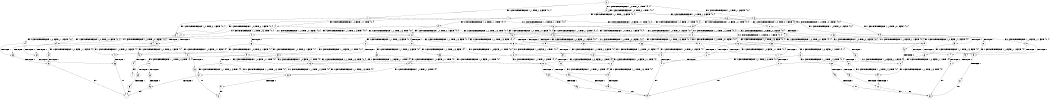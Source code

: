 digraph BCG {
size = "7, 10.5";
center = TRUE;
node [shape = circle];
0 [peripheries = 2];
0 -> 1 [label = "EX !0 !ATOMIC_EXCH_BRANCH (1, +1, TRUE, +1, 3, FALSE) !{0, 1}"];
0 -> 2 [label = "EX !1 !ATOMIC_EXCH_BRANCH (1, +0, TRUE, +0, 1, TRUE) !{0, 1}"];
0 -> 3 [label = "EX !0 !ATOMIC_EXCH_BRANCH (1, +1, TRUE, +1, 3, FALSE) !{0, 1}"];
1 -> 4 [label = "EX !0 !ATOMIC_EXCH_BRANCH (1, +0, FALSE, +1, 1, TRUE) !{0, 1}"];
1 -> 5 [label = "EX !1 !ATOMIC_EXCH_BRANCH (1, +0, TRUE, +0, 1, FALSE) !{0, 1}"];
1 -> 6 [label = "EX !0 !ATOMIC_EXCH_BRANCH (1, +0, FALSE, +1, 1, TRUE) !{0, 1}"];
2 -> 2 [label = "EX !1 !ATOMIC_EXCH_BRANCH (1, +0, TRUE, +0, 1, TRUE) !{0, 1}"];
2 -> 7 [label = "EX !0 !ATOMIC_EXCH_BRANCH (1, +1, TRUE, +1, 3, FALSE) !{0, 1}"];
2 -> 8 [label = "EX !0 !ATOMIC_EXCH_BRANCH (1, +1, TRUE, +1, 3, FALSE) !{0, 1}"];
3 -> 9 [label = "EX !1 !ATOMIC_EXCH_BRANCH (1, +0, TRUE, +0, 1, FALSE) !{0, 1}"];
3 -> 6 [label = "EX !0 !ATOMIC_EXCH_BRANCH (1, +0, FALSE, +1, 1, TRUE) !{0, 1}"];
3 -> 10 [label = "EX !1 !ATOMIC_EXCH_BRANCH (1, +0, TRUE, +0, 1, FALSE) !{0, 1}"];
4 -> 11 [label = "EX !0 !ATOMIC_EXCH_BRANCH (1, +1, TRUE, +1, 3, TRUE) !{0, 1}"];
4 -> 12 [label = "EX !1 !ATOMIC_EXCH_BRANCH (1, +0, TRUE, +0, 1, FALSE) !{0, 1}"];
4 -> 13 [label = "EX !0 !ATOMIC_EXCH_BRANCH (1, +1, TRUE, +1, 3, TRUE) !{0, 1}"];
5 -> 14 [label = "EX !0 !ATOMIC_EXCH_BRANCH (1, +0, FALSE, +1, 1, FALSE) !{0, 1}"];
5 -> 15 [label = "TERMINATE !1"];
5 -> 16 [label = "EX !0 !ATOMIC_EXCH_BRANCH (1, +0, FALSE, +1, 1, FALSE) !{0, 1}"];
6 -> 17 [label = "EX !1 !ATOMIC_EXCH_BRANCH (1, +0, TRUE, +0, 1, FALSE) !{0, 1}"];
6 -> 13 [label = "EX !0 !ATOMIC_EXCH_BRANCH (1, +1, TRUE, +1, 3, TRUE) !{0, 1}"];
6 -> 18 [label = "EX !1 !ATOMIC_EXCH_BRANCH (1, +0, TRUE, +0, 1, FALSE) !{0, 1}"];
7 -> 19 [label = "EX !0 !ATOMIC_EXCH_BRANCH (1, +0, FALSE, +1, 1, TRUE) !{0, 1}"];
7 -> 5 [label = "EX !1 !ATOMIC_EXCH_BRANCH (1, +0, TRUE, +0, 1, FALSE) !{0, 1}"];
7 -> 20 [label = "EX !0 !ATOMIC_EXCH_BRANCH (1, +0, FALSE, +1, 1, TRUE) !{0, 1}"];
8 -> 9 [label = "EX !1 !ATOMIC_EXCH_BRANCH (1, +0, TRUE, +0, 1, FALSE) !{0, 1}"];
8 -> 20 [label = "EX !0 !ATOMIC_EXCH_BRANCH (1, +0, FALSE, +1, 1, TRUE) !{0, 1}"];
8 -> 10 [label = "EX !1 !ATOMIC_EXCH_BRANCH (1, +0, TRUE, +0, 1, FALSE) !{0, 1}"];
9 -> 21 [label = "EX !0 !ATOMIC_EXCH_BRANCH (1, +0, FALSE, +1, 1, FALSE) !{0, 1}"];
9 -> 22 [label = "TERMINATE !1"];
9 -> 16 [label = "EX !0 !ATOMIC_EXCH_BRANCH (1, +0, FALSE, +1, 1, FALSE) !{0, 1}"];
10 -> 16 [label = "EX !0 !ATOMIC_EXCH_BRANCH (1, +0, FALSE, +1, 1, FALSE) !{0, 1}"];
10 -> 23 [label = "TERMINATE !1"];
11 -> 24 [label = "EX !1 !ATOMIC_EXCH_BRANCH (1, +0, TRUE, +0, 1, FALSE) !{0, 1}"];
11 -> 25 [label = "TERMINATE !0"];
12 -> 26 [label = "EX !0 !ATOMIC_EXCH_BRANCH (1, +1, TRUE, +1, 3, FALSE) !{0, 1}"];
12 -> 27 [label = "TERMINATE !1"];
12 -> 28 [label = "EX !0 !ATOMIC_EXCH_BRANCH (1, +1, TRUE, +1, 3, FALSE) !{0, 1}"];
13 -> 29 [label = "EX !1 !ATOMIC_EXCH_BRANCH (1, +0, TRUE, +0, 1, FALSE) !{0, 1}"];
13 -> 30 [label = "EX !1 !ATOMIC_EXCH_BRANCH (1, +0, TRUE, +0, 1, FALSE) !{0, 1}"];
13 -> 31 [label = "TERMINATE !0"];
14 -> 32 [label = "TERMINATE !0"];
14 -> 33 [label = "TERMINATE !1"];
15 -> 34 [label = "EX !0 !ATOMIC_EXCH_BRANCH (1, +0, FALSE, +1, 1, FALSE) !{0}"];
15 -> 35 [label = "EX !0 !ATOMIC_EXCH_BRANCH (1, +0, FALSE, +1, 1, FALSE) !{0}"];
16 -> 36 [label = "TERMINATE !0"];
16 -> 37 [label = "TERMINATE !1"];
17 -> 38 [label = "EX !0 !ATOMIC_EXCH_BRANCH (1, +1, TRUE, +1, 3, FALSE) !{0, 1}"];
17 -> 39 [label = "TERMINATE !1"];
17 -> 28 [label = "EX !0 !ATOMIC_EXCH_BRANCH (1, +1, TRUE, +1, 3, FALSE) !{0, 1}"];
18 -> 28 [label = "EX !0 !ATOMIC_EXCH_BRANCH (1, +1, TRUE, +1, 3, FALSE) !{0, 1}"];
18 -> 40 [label = "TERMINATE !1"];
19 -> 41 [label = "EX !0 !ATOMIC_EXCH_BRANCH (1, +1, TRUE, +1, 3, TRUE) !{0, 1}"];
19 -> 12 [label = "EX !1 !ATOMIC_EXCH_BRANCH (1, +0, TRUE, +0, 1, FALSE) !{0, 1}"];
19 -> 42 [label = "EX !0 !ATOMIC_EXCH_BRANCH (1, +1, TRUE, +1, 3, TRUE) !{0, 1}"];
20 -> 17 [label = "EX !1 !ATOMIC_EXCH_BRANCH (1, +0, TRUE, +0, 1, FALSE) !{0, 1}"];
20 -> 42 [label = "EX !0 !ATOMIC_EXCH_BRANCH (1, +1, TRUE, +1, 3, TRUE) !{0, 1}"];
20 -> 18 [label = "EX !1 !ATOMIC_EXCH_BRANCH (1, +0, TRUE, +0, 1, FALSE) !{0, 1}"];
21 -> 43 [label = "TERMINATE !0"];
21 -> 44 [label = "TERMINATE !1"];
22 -> 45 [label = "EX !0 !ATOMIC_EXCH_BRANCH (1, +0, FALSE, +1, 1, FALSE) !{0}"];
23 -> 46 [label = "EX !0 !ATOMIC_EXCH_BRANCH (1, +0, FALSE, +1, 1, FALSE) !{0}"];
24 -> 32 [label = "TERMINATE !0"];
24 -> 33 [label = "TERMINATE !1"];
25 -> 47 [label = "EX !1 !ATOMIC_EXCH_BRANCH (1, +0, TRUE, +0, 1, FALSE) !{1}"];
25 -> 48 [label = "EX !1 !ATOMIC_EXCH_BRANCH (1, +0, TRUE, +0, 1, FALSE) !{1}"];
26 -> 49 [label = "EX !0 !ATOMIC_EXCH_BRANCH (1, +0, FALSE, +1, 1, TRUE) !{0, 1}"];
26 -> 50 [label = "TERMINATE !1"];
26 -> 51 [label = "EX !0 !ATOMIC_EXCH_BRANCH (1, +0, FALSE, +1, 1, TRUE) !{0, 1}"];
27 -> 52 [label = "EX !0 !ATOMIC_EXCH_BRANCH (1, +1, TRUE, +1, 3, FALSE) !{0}"];
27 -> 53 [label = "EX !0 !ATOMIC_EXCH_BRANCH (1, +1, TRUE, +1, 3, FALSE) !{0}"];
28 -> 51 [label = "EX !0 !ATOMIC_EXCH_BRANCH (1, +0, FALSE, +1, 1, TRUE) !{0, 1}"];
28 -> 54 [label = "TERMINATE !1"];
29 -> 43 [label = "TERMINATE !0"];
29 -> 44 [label = "TERMINATE !1"];
30 -> 36 [label = "TERMINATE !0"];
30 -> 37 [label = "TERMINATE !1"];
31 -> 55 [label = "EX !1 !ATOMIC_EXCH_BRANCH (1, +0, TRUE, +0, 1, FALSE) !{1}"];
32 -> 56 [label = "TERMINATE !1"];
33 -> 57 [label = "TERMINATE !0"];
34 -> 57 [label = "TERMINATE !0"];
35 -> 58 [label = "TERMINATE !0"];
36 -> 59 [label = "TERMINATE !1"];
37 -> 60 [label = "TERMINATE !0"];
38 -> 61 [label = "EX !0 !ATOMIC_EXCH_BRANCH (1, +0, FALSE, +1, 1, TRUE) !{0, 1}"];
38 -> 62 [label = "TERMINATE !1"];
38 -> 51 [label = "EX !0 !ATOMIC_EXCH_BRANCH (1, +0, FALSE, +1, 1, TRUE) !{0, 1}"];
39 -> 63 [label = "EX !0 !ATOMIC_EXCH_BRANCH (1, +1, TRUE, +1, 3, FALSE) !{0}"];
40 -> 64 [label = "EX !0 !ATOMIC_EXCH_BRANCH (1, +1, TRUE, +1, 3, FALSE) !{0}"];
41 -> 24 [label = "EX !1 !ATOMIC_EXCH_BRANCH (1, +0, TRUE, +0, 1, FALSE) !{0, 1}"];
41 -> 65 [label = "TERMINATE !0"];
42 -> 29 [label = "EX !1 !ATOMIC_EXCH_BRANCH (1, +0, TRUE, +0, 1, FALSE) !{0, 1}"];
42 -> 30 [label = "EX !1 !ATOMIC_EXCH_BRANCH (1, +0, TRUE, +0, 1, FALSE) !{0, 1}"];
42 -> 66 [label = "TERMINATE !0"];
43 -> 67 [label = "TERMINATE !1"];
44 -> 68 [label = "TERMINATE !0"];
45 -> 68 [label = "TERMINATE !0"];
46 -> 60 [label = "TERMINATE !0"];
47 -> 56 [label = "TERMINATE !1"];
48 -> 69 [label = "TERMINATE !1"];
49 -> 70 [label = "EX !0 !ATOMIC_EXCH_BRANCH (1, +1, TRUE, +1, 3, TRUE) !{0, 1}"];
49 -> 71 [label = "TERMINATE !1"];
49 -> 72 [label = "EX !0 !ATOMIC_EXCH_BRANCH (1, +1, TRUE, +1, 3, TRUE) !{0, 1}"];
50 -> 73 [label = "EX !0 !ATOMIC_EXCH_BRANCH (1, +0, FALSE, +1, 1, TRUE) !{0}"];
50 -> 74 [label = "EX !0 !ATOMIC_EXCH_BRANCH (1, +0, FALSE, +1, 1, TRUE) !{0}"];
51 -> 72 [label = "EX !0 !ATOMIC_EXCH_BRANCH (1, +1, TRUE, +1, 3, TRUE) !{0, 1}"];
51 -> 75 [label = "TERMINATE !1"];
52 -> 73 [label = "EX !0 !ATOMIC_EXCH_BRANCH (1, +0, FALSE, +1, 1, TRUE) !{0}"];
52 -> 74 [label = "EX !0 !ATOMIC_EXCH_BRANCH (1, +0, FALSE, +1, 1, TRUE) !{0}"];
53 -> 74 [label = "EX !0 !ATOMIC_EXCH_BRANCH (1, +0, FALSE, +1, 1, TRUE) !{0}"];
54 -> 76 [label = "EX !0 !ATOMIC_EXCH_BRANCH (1, +0, FALSE, +1, 1, TRUE) !{0}"];
55 -> 59 [label = "TERMINATE !1"];
56 -> 77 [label = "exit"];
57 -> 77 [label = "exit"];
58 -> 78 [label = "exit"];
59 -> 79 [label = "exit"];
60 -> 79 [label = "exit"];
61 -> 80 [label = "EX !0 !ATOMIC_EXCH_BRANCH (1, +1, TRUE, +1, 3, TRUE) !{0, 1}"];
61 -> 81 [label = "TERMINATE !1"];
61 -> 72 [label = "EX !0 !ATOMIC_EXCH_BRANCH (1, +1, TRUE, +1, 3, TRUE) !{0, 1}"];
62 -> 82 [label = "EX !0 !ATOMIC_EXCH_BRANCH (1, +0, FALSE, +1, 1, TRUE) !{0}"];
63 -> 82 [label = "EX !0 !ATOMIC_EXCH_BRANCH (1, +0, FALSE, +1, 1, TRUE) !{0}"];
64 -> 76 [label = "EX !0 !ATOMIC_EXCH_BRANCH (1, +0, FALSE, +1, 1, TRUE) !{0}"];
65 -> 47 [label = "EX !1 !ATOMIC_EXCH_BRANCH (1, +0, TRUE, +0, 1, FALSE) !{1}"];
65 -> 48 [label = "EX !1 !ATOMIC_EXCH_BRANCH (1, +0, TRUE, +0, 1, FALSE) !{1}"];
66 -> 55 [label = "EX !1 !ATOMIC_EXCH_BRANCH (1, +0, TRUE, +0, 1, FALSE) !{1}"];
67 -> 83 [label = "exit"];
68 -> 83 [label = "exit"];
69 -> 84 [label = "exit"];
70 -> 85 [label = "TERMINATE !0"];
70 -> 86 [label = "TERMINATE !1"];
71 -> 87 [label = "EX !0 !ATOMIC_EXCH_BRANCH (1, +1, TRUE, +1, 3, TRUE) !{0}"];
71 -> 88 [label = "EX !0 !ATOMIC_EXCH_BRANCH (1, +1, TRUE, +1, 3, TRUE) !{0}"];
72 -> 89 [label = "TERMINATE !0"];
72 -> 90 [label = "TERMINATE !1"];
73 -> 87 [label = "EX !0 !ATOMIC_EXCH_BRANCH (1, +1, TRUE, +1, 3, TRUE) !{0}"];
73 -> 88 [label = "EX !0 !ATOMIC_EXCH_BRANCH (1, +1, TRUE, +1, 3, TRUE) !{0}"];
74 -> 88 [label = "EX !0 !ATOMIC_EXCH_BRANCH (1, +1, TRUE, +1, 3, TRUE) !{0}"];
75 -> 91 [label = "EX !0 !ATOMIC_EXCH_BRANCH (1, +1, TRUE, +1, 3, TRUE) !{0}"];
76 -> 91 [label = "EX !0 !ATOMIC_EXCH_BRANCH (1, +1, TRUE, +1, 3, TRUE) !{0}"];
80 -> 92 [label = "TERMINATE !0"];
80 -> 93 [label = "TERMINATE !1"];
81 -> 94 [label = "EX !0 !ATOMIC_EXCH_BRANCH (1, +1, TRUE, +1, 3, TRUE) !{0}"];
82 -> 94 [label = "EX !0 !ATOMIC_EXCH_BRANCH (1, +1, TRUE, +1, 3, TRUE) !{0}"];
85 -> 95 [label = "TERMINATE !1"];
86 -> 96 [label = "TERMINATE !0"];
87 -> 96 [label = "TERMINATE !0"];
88 -> 97 [label = "TERMINATE !0"];
89 -> 98 [label = "TERMINATE !1"];
90 -> 99 [label = "TERMINATE !0"];
91 -> 99 [label = "TERMINATE !0"];
92 -> 100 [label = "TERMINATE !1"];
93 -> 101 [label = "TERMINATE !0"];
94 -> 101 [label = "TERMINATE !0"];
95 -> 77 [label = "exit"];
96 -> 77 [label = "exit"];
97 -> 78 [label = "exit"];
98 -> 79 [label = "exit"];
99 -> 79 [label = "exit"];
100 -> 83 [label = "exit"];
101 -> 83 [label = "exit"];
}
